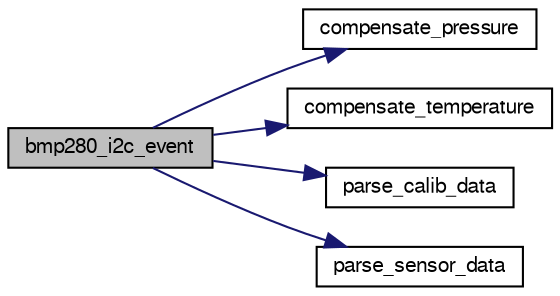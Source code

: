 digraph "bmp280_i2c_event"
{
  edge [fontname="FreeSans",fontsize="10",labelfontname="FreeSans",labelfontsize="10"];
  node [fontname="FreeSans",fontsize="10",shape=record];
  rankdir="LR";
  Node1 [label="bmp280_i2c_event",height=0.2,width=0.4,color="black", fillcolor="grey75", style="filled", fontcolor="black"];
  Node1 -> Node2 [color="midnightblue",fontsize="10",style="solid",fontname="FreeSans"];
  Node2 [label="compensate_pressure",height=0.2,width=0.4,color="black", fillcolor="white", style="filled",URL="$bmp280__i2c_8c.html#afef75615455bceb1c268d2ecf2feba0b",tooltip="This internal API is used to compensate the raw pressure data and return the compensated pressure dat..."];
  Node1 -> Node3 [color="midnightblue",fontsize="10",style="solid",fontname="FreeSans"];
  Node3 [label="compensate_temperature",height=0.2,width=0.4,color="black", fillcolor="white", style="filled",URL="$bmp280__i2c_8c.html#a8b6b265533ea419923584a7b884c485d",tooltip="This internal API is used to compensate the raw temperature data and return the compensated temperatu..."];
  Node1 -> Node4 [color="midnightblue",fontsize="10",style="solid",fontname="FreeSans"];
  Node4 [label="parse_calib_data",height=0.2,width=0.4,color="black", fillcolor="white", style="filled",URL="$bmp280__i2c_8c.html#a26b17c6b5d88ba53655e08817cb450bd",tooltip="This internal API is used to parse the calibration data, compensates it and store it in device struct..."];
  Node1 -> Node5 [color="midnightblue",fontsize="10",style="solid",fontname="FreeSans"];
  Node5 [label="parse_sensor_data",height=0.2,width=0.4,color="black", fillcolor="white", style="filled",URL="$bmp280__i2c_8c.html#ae843b641690c9da088193774e8c6e39c",tooltip="local function to extract raw data from i2c buffer and compute compensation with selected precision ..."];
}
